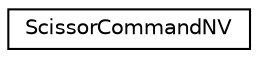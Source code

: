 digraph "Graphical Class Hierarchy"
{
 // LATEX_PDF_SIZE
  edge [fontname="Helvetica",fontsize="10",labelfontname="Helvetica",labelfontsize="10"];
  node [fontname="Helvetica",fontsize="10",shape=record];
  rankdir="LR";
  Node0 [label="ScissorCommandNV",height=0.2,width=0.4,color="black", fillcolor="white", style="filled",URL="$struct_scissor_command_n_v.html",tooltip=" "];
}
